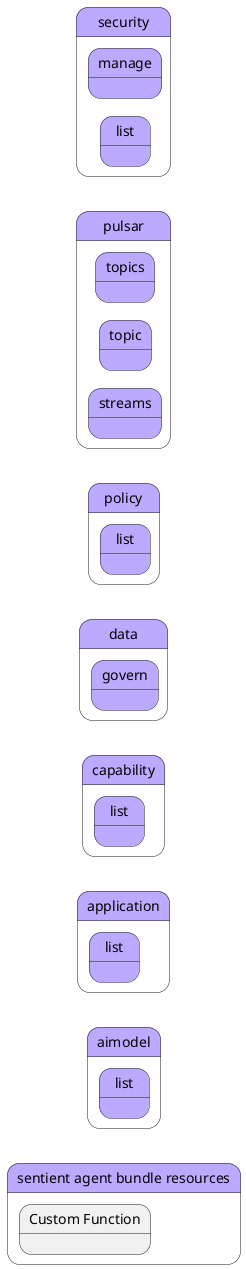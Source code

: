 @startuml
left to right direction




state "sentient agent bundle resources" as pstatename #bbaaff {
    state "Custom Function" as sabrfunction {
    }
}

        state "aimodel" as aimodel #bbaaff {
state "list" as aimodellist #bbaaff {
}
}


        state "application" as application #bbaaff {
state "list" as applicationlist #bbaaff {
}
}


        state "capability" as capability #bbaaff {
state "list" as capabilitylist #bbaaff {
}
}


        state "data" as data #bbaaff {
state "govern" as datagovern #bbaaff {
}
}


        state "policy" as policy #bbaaff {
state "list" as policylist #bbaaff {
}
}


        state "pulsar" as pulsar #bbaaff {
state "streams" as pulsarstreams #bbaaff {
}
}


        state "pulsar" as pulsar #bbaaff {
state "topic" as pulsartopic #bbaaff {
}
}


        state "pulsar" as pulsar #bbaaff {
state "topics" as pulsartopics #bbaaff {
}
}


        state "security" as security #bbaaff {
state "list" as securitylist #bbaaff {
}
}


        state "security" as security #bbaaff {
state "manage" as securitymanage #bbaaff {
}
}






@enduml
